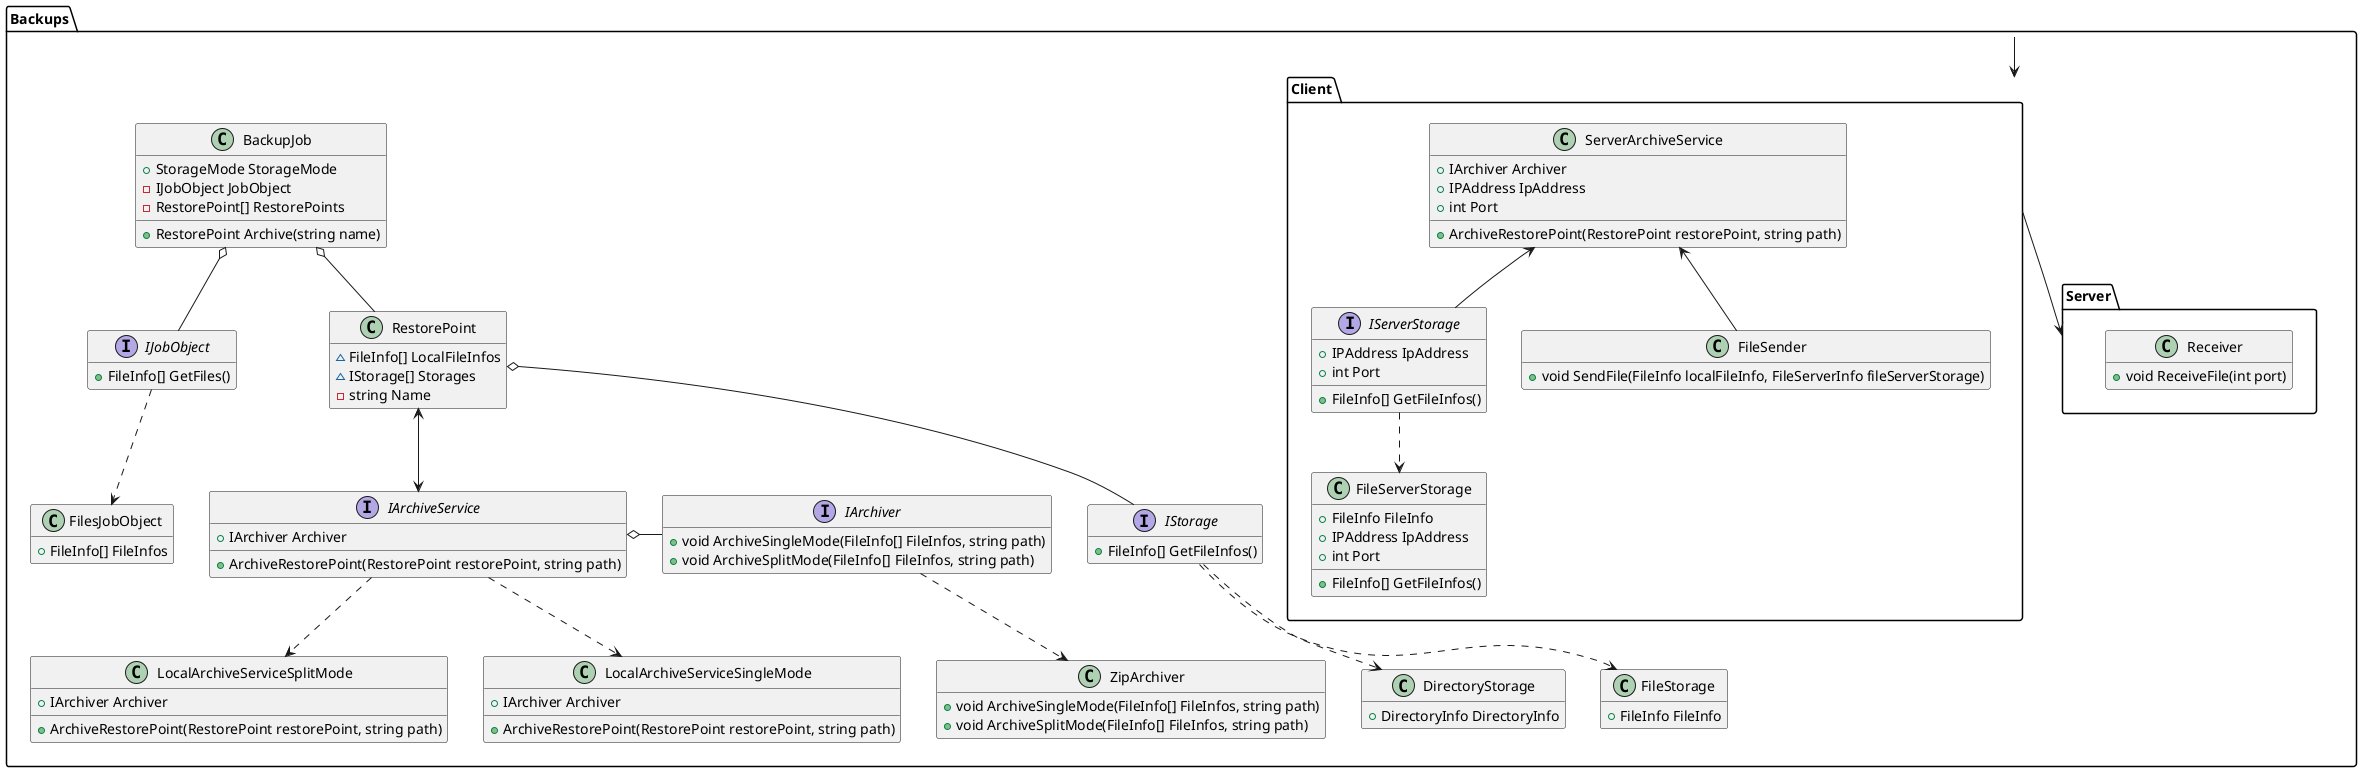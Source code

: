 ﻿@startuml

hide empty members

package Backups {
    class BackupJob {
        + StorageMode StorageMode
        - IJobObject JobObject
        - RestorePoint[] RestorePoints
        
        + RestorePoint Archive(string name)
    }
    
    interface IJobObject {
        + FileInfo[] GetFiles()
    }
    

    class FilesJobObject {
        + FileInfo[] FileInfos
    }
    
    class RestorePoint {
        ~ FileInfo[] LocalFileInfos
        ~ IStorage[] Storages
        - string Name
    }
    
    interface IStorage {
        + FileInfo[] GetFileInfos()
    }
    
    interface IArchiveService {
        + IArchiver Archiver
        
        + ArchiveRestorePoint(RestorePoint restorePoint, string path)
    }
    
    class ZipArchiver {
        + void ArchiveSingleMode(FileInfo[] FileInfos, string path)
        + void ArchiveSplitMode(FileInfo[] FileInfos, string path)
    }
    
    interface IArchiver {
        + void ArchiveSingleMode(FileInfo[] FileInfos, string path)
        + void ArchiveSplitMode(FileInfo[] FileInfos, string path)
    }
    
    class LocalArchiveServiceSingleMode {
        + IArchiver Archiver
        
        + ArchiveRestorePoint(RestorePoint restorePoint, string path)
    }
    
    class LocalArchiveServiceSplitMode {
            + IArchiver Archiver
            
            + ArchiveRestorePoint(RestorePoint restorePoint, string path)
        }
    
    class FileStorage {
        + FileInfo FileInfo
    }
    
    class DirectoryStorage {
        + DirectoryInfo DirectoryInfo
    }
}

package Backups.Client {
    class ServerArchiveService {
        + IArchiver Archiver
        + IPAddress IpAddress
        + int Port
                
        + ArchiveRestorePoint(RestorePoint restorePoint, string path)
    }
    
    class FileServerStorage {
        + FileInfo FileInfo
        + IPAddress IpAddress
        + int Port
        
        + FileInfo[] GetFileInfos()
    }
    
    interface IServerStorage {
        + FileInfo[] GetFileInfos()
        + IPAddress IpAddress
        + int Port
    }
    
    class FileSender {
        + void SendFile(FileInfo localFileInfo, FileServerInfo fileServerStorage)
    }
}

package Backups.Server {
    class Receiver {
        + void ReceiveFile(int port)
    }
}

BackupJob o-- RestorePoint
RestorePoint o-- IStorage
BackupJob o-- IJobObject
RestorePoint <--> IArchiveService
IJobObject ..> FilesJobObject
IStorage ..> FileStorage
IStorage ..> DirectoryStorage
IArchiver -o IArchiveService
IArchiver ..> ZipArchiver
Backups --> Backups.Client
Backups.Client --> Backups.Server

ServerArchiveService <-- IServerStorage
ServerArchiveService <-- FileSender
IServerStorage ..> FileServerStorage

IArchiveService ..> LocalArchiveServiceSingleMode
IArchiveService ..> LocalArchiveServiceSplitMode


@enduml